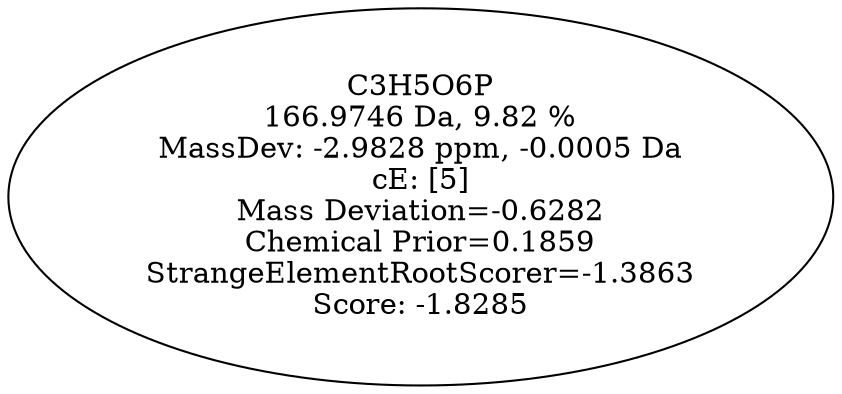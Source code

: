strict digraph {
v1 [label="C3H5O6P\n166.9746 Da, 9.82 %\nMassDev: -2.9828 ppm, -0.0005 Da\ncE: [5]\nMass Deviation=-0.6282\nChemical Prior=0.1859\nStrangeElementRootScorer=-1.3863\nScore: -1.8285"];
}